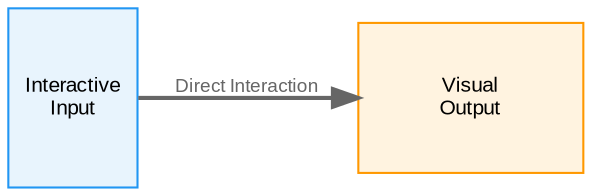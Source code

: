digraph Figure1_Simple_Interaction {
    rankdir=LR;
    
    // Graph styling
    graph [bgcolor=white, fontname="Arial", fontsize=12];
    node [fontname="Arial", fontsize=10];
    edge [fontname="Arial", fontsize=9];
    
    // Input device
    input [
        shape=box,
        width=0.8,
        height=1.2,
        style=filled,
        fillcolor="#E8F4FD",
        color="#2196F3",
        label="Interactive\nInput"
    ];
    
    // Output device
    output [
        shape=box,
        width=1.5,
        height=1.0,
        style=filled,
        fillcolor="#FFF3E0",
        color="#FF9800",
        label="Visual\nOutput"
    ];
    
    // Simple direct connection
    input -> output [
        label="Direct Interaction",
        color="#666666",
        fontcolor="#666666",
        style=bold,
        arrowsize=1.2
    ];
} 